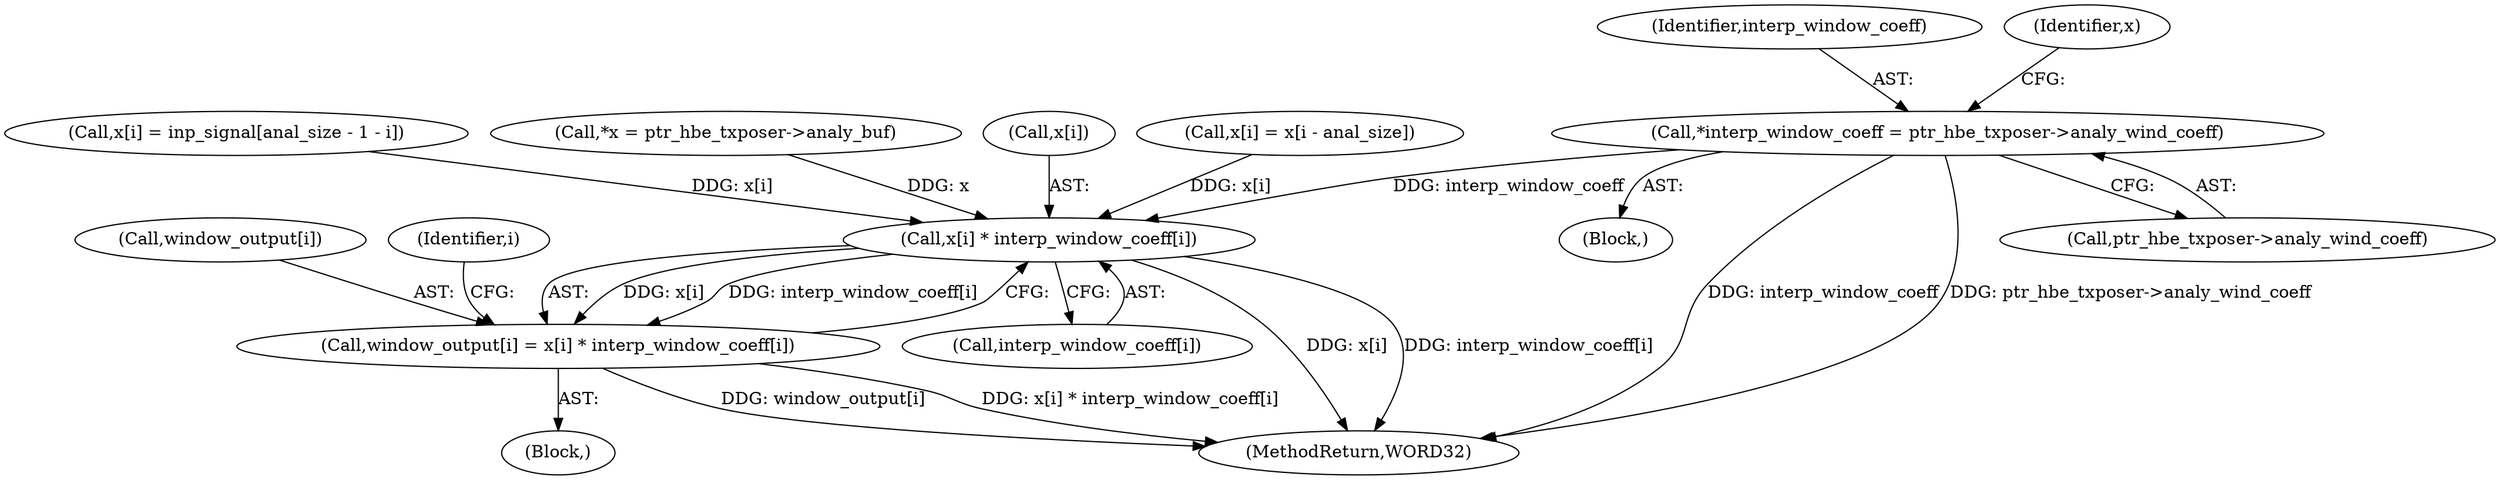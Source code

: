 digraph "0_Android_04e8cd58f075bec5892e369c8deebca9c67e855c_2@pointer" {
"1000151" [label="(Call,*interp_window_coeff = ptr_hbe_txposer->analy_wind_coeff)"];
"1000268" [label="(Call,x[i] * interp_window_coeff[i])"];
"1000264" [label="(Call,window_output[i] = x[i] * interp_window_coeff[i])"];
"1000152" [label="(Identifier,interp_window_coeff)"];
"1000265" [label="(Call,window_output[i])"];
"1000131" [label="(Block,)"];
"1000243" [label="(Call,x[i] = inp_signal[anal_size - 1 - i])"];
"1000272" [label="(Call,interp_window_coeff[i])"];
"1000157" [label="(Call,*x = ptr_hbe_txposer->analy_buf)"];
"1000264" [label="(Call,window_output[i] = x[i] * interp_window_coeff[i])"];
"1000263" [label="(Block,)"];
"1000269" [label="(Call,x[i])"];
"1000158" [label="(Identifier,x)"];
"1000262" [label="(Identifier,i)"];
"1000579" [label="(MethodReturn,WORD32)"];
"1000153" [label="(Call,ptr_hbe_txposer->analy_wind_coeff)"];
"1000222" [label="(Call,x[i] = x[i - anal_size])"];
"1000268" [label="(Call,x[i] * interp_window_coeff[i])"];
"1000151" [label="(Call,*interp_window_coeff = ptr_hbe_txposer->analy_wind_coeff)"];
"1000151" -> "1000131"  [label="AST: "];
"1000151" -> "1000153"  [label="CFG: "];
"1000152" -> "1000151"  [label="AST: "];
"1000153" -> "1000151"  [label="AST: "];
"1000158" -> "1000151"  [label="CFG: "];
"1000151" -> "1000579"  [label="DDG: interp_window_coeff"];
"1000151" -> "1000579"  [label="DDG: ptr_hbe_txposer->analy_wind_coeff"];
"1000151" -> "1000268"  [label="DDG: interp_window_coeff"];
"1000268" -> "1000264"  [label="AST: "];
"1000268" -> "1000272"  [label="CFG: "];
"1000269" -> "1000268"  [label="AST: "];
"1000272" -> "1000268"  [label="AST: "];
"1000264" -> "1000268"  [label="CFG: "];
"1000268" -> "1000579"  [label="DDG: x[i]"];
"1000268" -> "1000579"  [label="DDG: interp_window_coeff[i]"];
"1000268" -> "1000264"  [label="DDG: x[i]"];
"1000268" -> "1000264"  [label="DDG: interp_window_coeff[i]"];
"1000222" -> "1000268"  [label="DDG: x[i]"];
"1000157" -> "1000268"  [label="DDG: x"];
"1000243" -> "1000268"  [label="DDG: x[i]"];
"1000264" -> "1000263"  [label="AST: "];
"1000265" -> "1000264"  [label="AST: "];
"1000262" -> "1000264"  [label="CFG: "];
"1000264" -> "1000579"  [label="DDG: window_output[i]"];
"1000264" -> "1000579"  [label="DDG: x[i] * interp_window_coeff[i]"];
}
